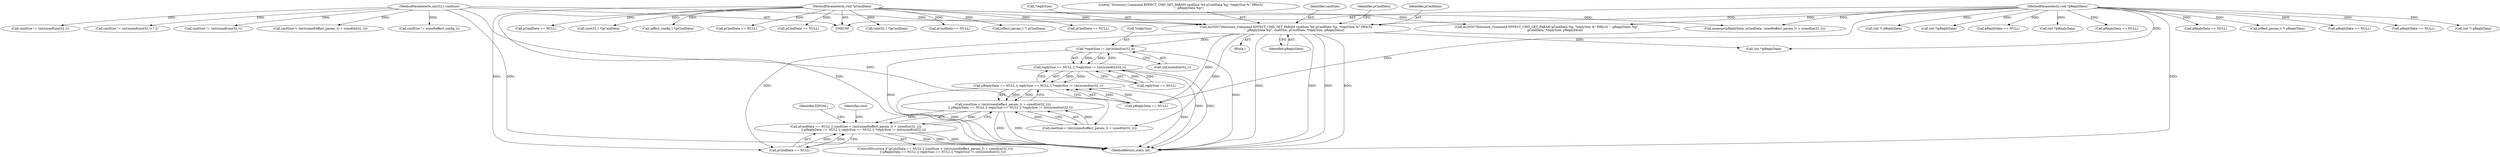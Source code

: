 digraph "0_Android_aeea52da00d210587fb3ed895de3d5f2e0264c88_0@pointer" {
"1000341" [label="(Call,*replySize != (int)sizeof(int32_t))"];
"1000311" [label="(Call,ALOGV(\"Downmix_Command EFFECT_CMD_SET_PARAM cmdSize %d pCmdData %p, *replySize %\" PRIu32\n                 \", pReplyData %p\", cmdSize, pCmdData, *replySize, pReplyData))"];
"1000103" [label="(MethodParameterIn,uint32_t cmdSize)"];
"1000104" [label="(MethodParameterIn,void *pCmdData)"];
"1000106" [label="(MethodParameterIn,void *pReplyData)"];
"1000337" [label="(Call,replySize == NULL || *replySize != (int)sizeof(int32_t))"];
"1000333" [label="(Call,pReplyData == NULL || replySize == NULL || *replySize != (int)sizeof(int32_t))"];
"1000323" [label="(Call,(cmdSize < (int)(sizeof(effect_param_t) + sizeof(int32_t)))\n                || pReplyData == NULL || replySize == NULL || *replySize != (int)sizeof(int32_t))"];
"1000319" [label="(Call,pCmdData == NULL || (cmdSize < (int)(sizeof(effect_param_t) + sizeof(int32_t)))\n                || pReplyData == NULL || replySize == NULL || *replySize != (int)sizeof(int32_t))"];
"1000337" [label="(Call,replySize == NULL || *replySize != (int)sizeof(int32_t))"];
"1000334" [label="(Call,pReplyData == NULL)"];
"1000320" [label="(Call,pCmdData == NULL)"];
"1000344" [label="(Call,(int)sizeof(int32_t))"];
"1000321" [label="(Identifier,pCmdData)"];
"1000228" [label="(Call,cmdSize < (int)(sizeof(effect_param_t) + sizeof(int32_t)))"];
"1000354" [label="(Identifier,cmd)"];
"1000534" [label="(Call,(uint32_t *)pCmdData)"];
"1000142" [label="(Block,)"];
"1000205" [label="(Call,(effect_config_t *)pCmdData)"];
"1000200" [label="(Call,(int *) pReplyData)"];
"1000314" [label="(Identifier,pCmdData)"];
"1000315" [label="(Call,*replySize)"];
"1000323" [label="(Call,(cmdSize < (int)(sizeof(effect_param_t) + sizeof(int32_t)))\n                || pReplyData == NULL || replySize == NULL || *replySize != (int)sizeof(int32_t))"];
"1000103" [label="(MethodParameterIn,uint32_t cmdSize)"];
"1000549" [label="(Call,pCmdData == NULL)"];
"1000173" [label="(Call,pCmdData == NULL)"];
"1000319" [label="(Call,pCmdData == NULL || (cmdSize < (int)(sizeof(effect_param_t) + sizeof(int32_t)))\n                || pReplyData == NULL || replySize == NULL || *replySize != (int)sizeof(int32_t))"];
"1000267" [label="(Call,memcpy(pReplyData, pCmdData, sizeof(effect_param_t) + sizeof(int32_t)))"];
"1000312" [label="(Literal,\"Downmix_Command EFFECT_CMD_SET_PARAM cmdSize %d pCmdData %p, *replySize %\" PRIu32\n                 \", pReplyData %p\")"];
"1000572" [label="(MethodReturn,static int)"];
"1000177" [label="(Call,cmdSize != sizeof(effect_config_t))"];
"1000552" [label="(Call,cmdSize != (int)sizeof(uint32_t))"];
"1000520" [label="(Call,(uint32_t *)pCmdData)"];
"1000478" [label="(Call,pCmdData == NULL)"];
"1000317" [label="(Identifier,pReplyData)"];
"1000216" [label="(Call,ALOGV(\"Downmix_Command EFFECT_CMD_GET_PARAM pCmdData %p, *replySize %\" PRIu32 \", pReplyData: %p\",\n                 pCmdData, *replySize, pReplyData))"];
"1000164" [label="(Call,(int *) pReplyData)"];
"1000351" [label="(Identifier,EINVAL)"];
"1000311" [label="(Call,ALOGV(\"Downmix_Command EFFECT_CMD_SET_PARAM cmdSize %d pCmdData %p, *replySize %\" PRIu32\n                 \", pReplyData %p\", cmdSize, pCmdData, *replySize, pReplyData))"];
"1000355" [label="(Call,(effect_param_t *) pCmdData)"];
"1000106" [label="(MethodParameterIn,void *pReplyData)"];
"1000496" [label="(Call,pCmdData == NULL)"];
"1000313" [label="(Identifier,cmdSize)"];
"1000342" [label="(Call,*replySize)"];
"1000104" [label="(MethodParameterIn,void *pCmdData)"];
"1000470" [label="(Call,(int *)pReplyData)"];
"1000324" [label="(Call,cmdSize < (int)(sizeof(effect_param_t) + sizeof(int32_t)))"];
"1000238" [label="(Call,pReplyData == NULL)"];
"1000427" [label="(Call,(int *)pReplyData)"];
"1000341" [label="(Call,*replySize != (int)sizeof(int32_t))"];
"1000333" [label="(Call,pReplyData == NULL || replySize == NULL || *replySize != (int)sizeof(int32_t))"];
"1000318" [label="(ControlStructure,if (pCmdData == NULL || (cmdSize < (int)(sizeof(effect_param_t) + sizeof(int32_t)))\n                || pReplyData == NULL || replySize == NULL || *replySize != (int)sizeof(int32_t)))"];
"1000360" [label="(Call,(int *)pReplyData)"];
"1000392" [label="(Call,pReplyData == NULL)"];
"1000224" [label="(Call,pCmdData == NULL)"];
"1000146" [label="(Call,pReplyData == NULL)"];
"1000264" [label="(Call,(effect_param_t *) pReplyData)"];
"1000499" [label="(Call,cmdSize != (int)sizeof(uint32_t) * 2)"];
"1000338" [label="(Call,replySize == NULL)"];
"1000435" [label="(Call,pReplyData == NULL)"];
"1000182" [label="(Call,pReplyData == NULL)"];
"1000481" [label="(Call,cmdSize != (int)sizeof(uint32_t))"];
"1000341" -> "1000337"  [label="AST: "];
"1000341" -> "1000344"  [label="CFG: "];
"1000342" -> "1000341"  [label="AST: "];
"1000344" -> "1000341"  [label="AST: "];
"1000337" -> "1000341"  [label="CFG: "];
"1000341" -> "1000572"  [label="DDG: "];
"1000341" -> "1000572"  [label="DDG: "];
"1000341" -> "1000337"  [label="DDG: "];
"1000341" -> "1000337"  [label="DDG: "];
"1000311" -> "1000341"  [label="DDG: "];
"1000311" -> "1000142"  [label="AST: "];
"1000311" -> "1000317"  [label="CFG: "];
"1000312" -> "1000311"  [label="AST: "];
"1000313" -> "1000311"  [label="AST: "];
"1000314" -> "1000311"  [label="AST: "];
"1000315" -> "1000311"  [label="AST: "];
"1000317" -> "1000311"  [label="AST: "];
"1000321" -> "1000311"  [label="CFG: "];
"1000311" -> "1000572"  [label="DDG: "];
"1000311" -> "1000572"  [label="DDG: "];
"1000311" -> "1000572"  [label="DDG: "];
"1000311" -> "1000572"  [label="DDG: "];
"1000103" -> "1000311"  [label="DDG: "];
"1000104" -> "1000311"  [label="DDG: "];
"1000106" -> "1000311"  [label="DDG: "];
"1000311" -> "1000320"  [label="DDG: "];
"1000311" -> "1000324"  [label="DDG: "];
"1000311" -> "1000334"  [label="DDG: "];
"1000311" -> "1000360"  [label="DDG: "];
"1000103" -> "1000100"  [label="AST: "];
"1000103" -> "1000572"  [label="DDG: "];
"1000103" -> "1000177"  [label="DDG: "];
"1000103" -> "1000228"  [label="DDG: "];
"1000103" -> "1000324"  [label="DDG: "];
"1000103" -> "1000481"  [label="DDG: "];
"1000103" -> "1000499"  [label="DDG: "];
"1000103" -> "1000552"  [label="DDG: "];
"1000104" -> "1000100"  [label="AST: "];
"1000104" -> "1000572"  [label="DDG: "];
"1000104" -> "1000173"  [label="DDG: "];
"1000104" -> "1000205"  [label="DDG: "];
"1000104" -> "1000216"  [label="DDG: "];
"1000104" -> "1000224"  [label="DDG: "];
"1000104" -> "1000267"  [label="DDG: "];
"1000104" -> "1000320"  [label="DDG: "];
"1000104" -> "1000355"  [label="DDG: "];
"1000104" -> "1000478"  [label="DDG: "];
"1000104" -> "1000496"  [label="DDG: "];
"1000104" -> "1000520"  [label="DDG: "];
"1000104" -> "1000534"  [label="DDG: "];
"1000104" -> "1000549"  [label="DDG: "];
"1000106" -> "1000100"  [label="AST: "];
"1000106" -> "1000572"  [label="DDG: "];
"1000106" -> "1000146"  [label="DDG: "];
"1000106" -> "1000164"  [label="DDG: "];
"1000106" -> "1000182"  [label="DDG: "];
"1000106" -> "1000200"  [label="DDG: "];
"1000106" -> "1000216"  [label="DDG: "];
"1000106" -> "1000238"  [label="DDG: "];
"1000106" -> "1000264"  [label="DDG: "];
"1000106" -> "1000267"  [label="DDG: "];
"1000106" -> "1000334"  [label="DDG: "];
"1000106" -> "1000360"  [label="DDG: "];
"1000106" -> "1000392"  [label="DDG: "];
"1000106" -> "1000427"  [label="DDG: "];
"1000106" -> "1000435"  [label="DDG: "];
"1000106" -> "1000470"  [label="DDG: "];
"1000337" -> "1000333"  [label="AST: "];
"1000337" -> "1000338"  [label="CFG: "];
"1000338" -> "1000337"  [label="AST: "];
"1000333" -> "1000337"  [label="CFG: "];
"1000337" -> "1000572"  [label="DDG: "];
"1000337" -> "1000572"  [label="DDG: "];
"1000337" -> "1000333"  [label="DDG: "];
"1000337" -> "1000333"  [label="DDG: "];
"1000338" -> "1000337"  [label="DDG: "];
"1000338" -> "1000337"  [label="DDG: "];
"1000333" -> "1000323"  [label="AST: "];
"1000333" -> "1000334"  [label="CFG: "];
"1000334" -> "1000333"  [label="AST: "];
"1000323" -> "1000333"  [label="CFG: "];
"1000333" -> "1000572"  [label="DDG: "];
"1000333" -> "1000572"  [label="DDG: "];
"1000333" -> "1000323"  [label="DDG: "];
"1000333" -> "1000323"  [label="DDG: "];
"1000334" -> "1000333"  [label="DDG: "];
"1000334" -> "1000333"  [label="DDG: "];
"1000323" -> "1000319"  [label="AST: "];
"1000323" -> "1000324"  [label="CFG: "];
"1000324" -> "1000323"  [label="AST: "];
"1000319" -> "1000323"  [label="CFG: "];
"1000323" -> "1000572"  [label="DDG: "];
"1000323" -> "1000572"  [label="DDG: "];
"1000323" -> "1000319"  [label="DDG: "];
"1000323" -> "1000319"  [label="DDG: "];
"1000324" -> "1000323"  [label="DDG: "];
"1000324" -> "1000323"  [label="DDG: "];
"1000319" -> "1000318"  [label="AST: "];
"1000319" -> "1000320"  [label="CFG: "];
"1000320" -> "1000319"  [label="AST: "];
"1000351" -> "1000319"  [label="CFG: "];
"1000354" -> "1000319"  [label="CFG: "];
"1000319" -> "1000572"  [label="DDG: "];
"1000319" -> "1000572"  [label="DDG: "];
"1000319" -> "1000572"  [label="DDG: "];
"1000320" -> "1000319"  [label="DDG: "];
"1000320" -> "1000319"  [label="DDG: "];
}
